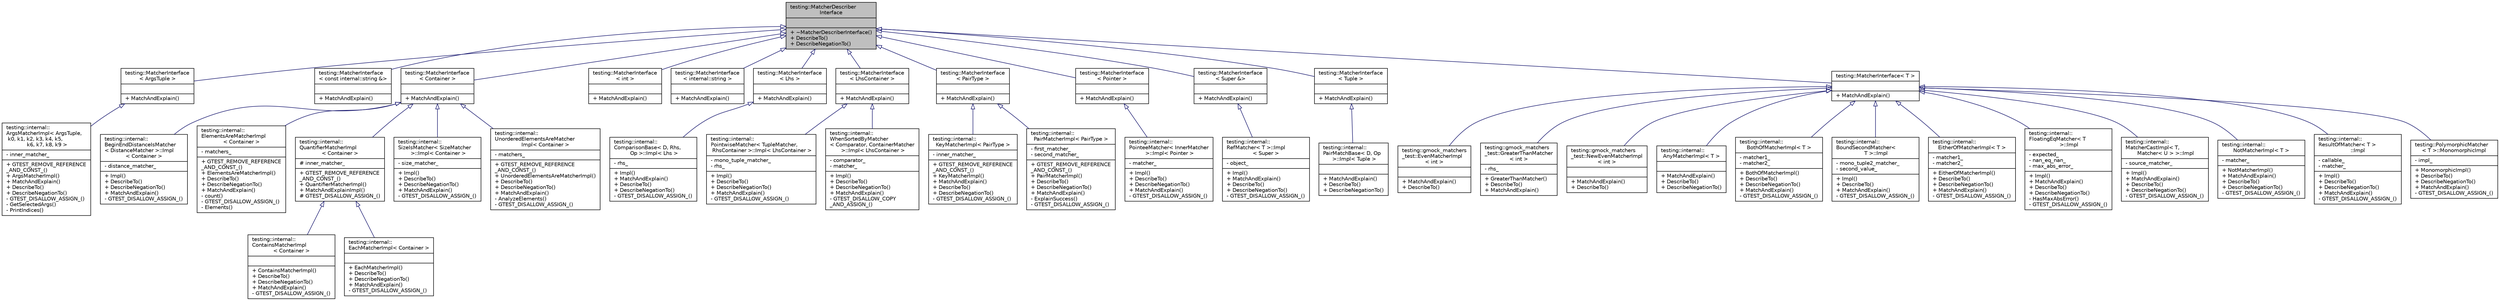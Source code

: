 digraph "testing::MatcherDescriberInterface"
{
  edge [fontname="Helvetica",fontsize="10",labelfontname="Helvetica",labelfontsize="10"];
  node [fontname="Helvetica",fontsize="10",shape=record];
  Node0 [label="{testing::MatcherDescriber\lInterface\n||+ ~MatcherDescriberInterface()\l+ DescribeTo()\l+ DescribeNegationTo()\l}",height=0.2,width=0.4,color="black", fillcolor="grey75", style="filled", fontcolor="black"];
  Node0 -> Node1 [dir="back",color="midnightblue",fontsize="10",style="solid",arrowtail="onormal",fontname="Helvetica"];
  Node1 [label="{testing::MatcherInterface\l\< ArgsTuple \>\n||+ MatchAndExplain()\l}",height=0.2,width=0.4,color="black", fillcolor="white", style="filled",URL="$d3/d16/classtesting_1_1_matcher_interface.html"];
  Node1 -> Node2 [dir="back",color="midnightblue",fontsize="10",style="solid",arrowtail="onormal",fontname="Helvetica"];
  Node2 [label="{testing::internal::\lArgsMatcherImpl\< ArgsTuple,\l k0, k1, k2, k3, k4, k5,\l k6, k7, k8, k9 \>\n|- inner_matcher_\l|+ GTEST_REMOVE_REFERENCE\l_AND_CONST_()\l+ ArgsMatcherImpl()\l+ MatchAndExplain()\l+ DescribeTo()\l+ DescribeNegationTo()\l- GTEST_DISALLOW_ASSIGN_()\l- GetSelectedArgs()\l- PrintIndices()\l}",height=0.2,width=0.4,color="black", fillcolor="white", style="filled",URL="$d2/d8f/classtesting_1_1internal_1_1_args_matcher_impl.html"];
  Node0 -> Node3 [dir="back",color="midnightblue",fontsize="10",style="solid",arrowtail="onormal",fontname="Helvetica"];
  Node3 [label="{testing::MatcherInterface\l\< const internal::string &\>\n||+ MatchAndExplain()\l}",height=0.2,width=0.4,color="black", fillcolor="white", style="filled",URL="$d3/d16/classtesting_1_1_matcher_interface.html"];
  Node0 -> Node4 [dir="back",color="midnightblue",fontsize="10",style="solid",arrowtail="onormal",fontname="Helvetica"];
  Node4 [label="{testing::MatcherInterface\l\< Container \>\n||+ MatchAndExplain()\l}",height=0.2,width=0.4,color="black", fillcolor="white", style="filled",URL="$d3/d16/classtesting_1_1_matcher_interface.html"];
  Node4 -> Node5 [dir="back",color="midnightblue",fontsize="10",style="solid",arrowtail="onormal",fontname="Helvetica"];
  Node5 [label="{testing::internal::\lBeginEndDistanceIsMatcher\l\< DistanceMatcher \>::Impl\l\< Container \>\n|- distance_matcher_\l|+ Impl()\l+ DescribeTo()\l+ DescribeNegationTo()\l+ MatchAndExplain()\l- GTEST_DISALLOW_ASSIGN_()\l}",height=0.2,width=0.4,color="black", fillcolor="white", style="filled",URL="$d5/d8a/classtesting_1_1internal_1_1_begin_end_distance_is_matcher_1_1_impl.html"];
  Node4 -> Node6 [dir="back",color="midnightblue",fontsize="10",style="solid",arrowtail="onormal",fontname="Helvetica"];
  Node6 [label="{testing::internal::\lElementsAreMatcherImpl\l\< Container \>\n|- matchers_\l|+ GTEST_REMOVE_REFERENCE\l_AND_CONST_()\l+ ElementsAreMatcherImpl()\l+ DescribeTo()\l+ DescribeNegationTo()\l+ MatchAndExplain()\l- count()\l- GTEST_DISALLOW_ASSIGN_()\l- Elements()\l}",height=0.2,width=0.4,color="black", fillcolor="white", style="filled",URL="$db/daf/classtesting_1_1internal_1_1_elements_are_matcher_impl.html"];
  Node4 -> Node7 [dir="back",color="midnightblue",fontsize="10",style="solid",arrowtail="onormal",fontname="Helvetica"];
  Node7 [label="{testing::internal::\lQuantifierMatcherImpl\l\< Container \>\n|# inner_matcher_\l|+ GTEST_REMOVE_REFERENCE\l_AND_CONST_()\l+ QuantifierMatcherImpl()\l+ MatchAndExplainImpl()\l# GTEST_DISALLOW_ASSIGN_()\l}",height=0.2,width=0.4,color="black", fillcolor="white", style="filled",URL="$d3/dd6/classtesting_1_1internal_1_1_quantifier_matcher_impl.html"];
  Node7 -> Node8 [dir="back",color="midnightblue",fontsize="10",style="solid",arrowtail="onormal",fontname="Helvetica"];
  Node8 [label="{testing::internal::\lContainsMatcherImpl\l\< Container \>\n||+ ContainsMatcherImpl()\l+ DescribeTo()\l+ DescribeNegationTo()\l+ MatchAndExplain()\l- GTEST_DISALLOW_ASSIGN_()\l}",height=0.2,width=0.4,color="black", fillcolor="white", style="filled",URL="$d0/dae/classtesting_1_1internal_1_1_contains_matcher_impl.html"];
  Node7 -> Node9 [dir="back",color="midnightblue",fontsize="10",style="solid",arrowtail="onormal",fontname="Helvetica"];
  Node9 [label="{testing::internal::\lEachMatcherImpl\< Container \>\n||+ EachMatcherImpl()\l+ DescribeTo()\l+ DescribeNegationTo()\l+ MatchAndExplain()\l- GTEST_DISALLOW_ASSIGN_()\l}",height=0.2,width=0.4,color="black", fillcolor="white", style="filled",URL="$dd/d84/classtesting_1_1internal_1_1_each_matcher_impl.html"];
  Node4 -> Node10 [dir="back",color="midnightblue",fontsize="10",style="solid",arrowtail="onormal",fontname="Helvetica"];
  Node10 [label="{testing::internal::\lSizeIsMatcher\< SizeMatcher\l \>::Impl\< Container \>\n|- size_matcher_\l|+ Impl()\l+ DescribeTo()\l+ DescribeNegationTo()\l+ MatchAndExplain()\l- GTEST_DISALLOW_ASSIGN_()\l}",height=0.2,width=0.4,color="black", fillcolor="white", style="filled",URL="$d8/d60/classtesting_1_1internal_1_1_size_is_matcher_1_1_impl.html"];
  Node4 -> Node11 [dir="back",color="midnightblue",fontsize="10",style="solid",arrowtail="onormal",fontname="Helvetica"];
  Node11 [label="{testing::internal::\lUnorderedElementsAreMatcher\lImpl\< Container \>\n|- matchers_\l|+ GTEST_REMOVE_REFERENCE\l_AND_CONST_()\l+ UnorderedElementsAreMatcherImpl()\l+ DescribeTo()\l+ DescribeNegationTo()\l+ MatchAndExplain()\l- AnalyzeElements()\l- GTEST_DISALLOW_ASSIGN_()\l}",height=0.2,width=0.4,color="black", fillcolor="white", style="filled",URL="$df/df0/classtesting_1_1internal_1_1_unordered_elements_are_matcher_impl.html"];
  Node0 -> Node12 [dir="back",color="midnightblue",fontsize="10",style="solid",arrowtail="onormal",fontname="Helvetica"];
  Node12 [label="{testing::MatcherInterface\l\< int \>\n||+ MatchAndExplain()\l}",height=0.2,width=0.4,color="black", fillcolor="white", style="filled",URL="$d3/d16/classtesting_1_1_matcher_interface.html"];
  Node0 -> Node13 [dir="back",color="midnightblue",fontsize="10",style="solid",arrowtail="onormal",fontname="Helvetica"];
  Node13 [label="{testing::MatcherInterface\l\< internal::string \>\n||+ MatchAndExplain()\l}",height=0.2,width=0.4,color="black", fillcolor="white", style="filled",URL="$d3/d16/classtesting_1_1_matcher_interface.html"];
  Node0 -> Node14 [dir="back",color="midnightblue",fontsize="10",style="solid",arrowtail="onormal",fontname="Helvetica"];
  Node14 [label="{testing::MatcherInterface\l\< Lhs \>\n||+ MatchAndExplain()\l}",height=0.2,width=0.4,color="black", fillcolor="white", style="filled",URL="$d3/d16/classtesting_1_1_matcher_interface.html"];
  Node14 -> Node15 [dir="back",color="midnightblue",fontsize="10",style="solid",arrowtail="onormal",fontname="Helvetica"];
  Node15 [label="{testing::internal::\lComparisonBase\< D, Rhs,\l Op \>::Impl\< Lhs \>\n|- rhs_\l|+ Impl()\l+ MatchAndExplain()\l+ DescribeTo()\l+ DescribeNegationTo()\l- GTEST_DISALLOW_ASSIGN_()\l}",height=0.2,width=0.4,color="black", fillcolor="white", style="filled",URL="$de/d06/classtesting_1_1internal_1_1_comparison_base_1_1_impl.html"];
  Node0 -> Node16 [dir="back",color="midnightblue",fontsize="10",style="solid",arrowtail="onormal",fontname="Helvetica"];
  Node16 [label="{testing::MatcherInterface\l\< LhsContainer \>\n||+ MatchAndExplain()\l}",height=0.2,width=0.4,color="black", fillcolor="white", style="filled",URL="$d3/d16/classtesting_1_1_matcher_interface.html"];
  Node16 -> Node17 [dir="back",color="midnightblue",fontsize="10",style="solid",arrowtail="onormal",fontname="Helvetica"];
  Node17 [label="{testing::internal::\lPointwiseMatcher\< TupleMatcher,\l RhsContainer \>::Impl\< LhsContainer \>\n|- mono_tuple_matcher_\l- rhs_\l|+ Impl()\l+ DescribeTo()\l+ DescribeNegationTo()\l+ MatchAndExplain()\l- GTEST_DISALLOW_ASSIGN_()\l}",height=0.2,width=0.4,color="black", fillcolor="white", style="filled",URL="$d6/d60/classtesting_1_1internal_1_1_pointwise_matcher_1_1_impl.html"];
  Node16 -> Node18 [dir="back",color="midnightblue",fontsize="10",style="solid",arrowtail="onormal",fontname="Helvetica"];
  Node18 [label="{testing::internal::\lWhenSortedByMatcher\l\< Comparator, ContainerMatcher\l \>::Impl\< LhsContainer \>\n|- comparator_\l- matcher_\l|+ Impl()\l+ DescribeTo()\l+ DescribeNegationTo()\l+ MatchAndExplain()\l- GTEST_DISALLOW_COPY\l_AND_ASSIGN_()\l}",height=0.2,width=0.4,color="black", fillcolor="white", style="filled",URL="$d9/d30/classtesting_1_1internal_1_1_when_sorted_by_matcher_1_1_impl.html"];
  Node0 -> Node19 [dir="back",color="midnightblue",fontsize="10",style="solid",arrowtail="onormal",fontname="Helvetica"];
  Node19 [label="{testing::MatcherInterface\l\< PairType \>\n||+ MatchAndExplain()\l}",height=0.2,width=0.4,color="black", fillcolor="white", style="filled",URL="$d3/d16/classtesting_1_1_matcher_interface.html"];
  Node19 -> Node20 [dir="back",color="midnightblue",fontsize="10",style="solid",arrowtail="onormal",fontname="Helvetica"];
  Node20 [label="{testing::internal::\lKeyMatcherImpl\< PairType \>\n|- inner_matcher_\l|+ GTEST_REMOVE_REFERENCE\l_AND_CONST_()\l+ KeyMatcherImpl()\l+ MatchAndExplain()\l+ DescribeTo()\l+ DescribeNegationTo()\l- GTEST_DISALLOW_ASSIGN_()\l}",height=0.2,width=0.4,color="black", fillcolor="white", style="filled",URL="$d6/d5a/classtesting_1_1internal_1_1_key_matcher_impl.html"];
  Node19 -> Node21 [dir="back",color="midnightblue",fontsize="10",style="solid",arrowtail="onormal",fontname="Helvetica"];
  Node21 [label="{testing::internal::\lPairMatcherImpl\< PairType \>\n|- first_matcher_\l- second_matcher_\l|+ GTEST_REMOVE_REFERENCE\l_AND_CONST_()\l+ PairMatcherImpl()\l+ DescribeTo()\l+ DescribeNegationTo()\l+ MatchAndExplain()\l- ExplainSuccess()\l- GTEST_DISALLOW_ASSIGN_()\l}",height=0.2,width=0.4,color="black", fillcolor="white", style="filled",URL="$d7/d09/classtesting_1_1internal_1_1_pair_matcher_impl.html"];
  Node0 -> Node22 [dir="back",color="midnightblue",fontsize="10",style="solid",arrowtail="onormal",fontname="Helvetica"];
  Node22 [label="{testing::MatcherInterface\l\< Pointer \>\n||+ MatchAndExplain()\l}",height=0.2,width=0.4,color="black", fillcolor="white", style="filled",URL="$d3/d16/classtesting_1_1_matcher_interface.html"];
  Node22 -> Node23 [dir="back",color="midnightblue",fontsize="10",style="solid",arrowtail="onormal",fontname="Helvetica"];
  Node23 [label="{testing::internal::\lPointeeMatcher\< InnerMatcher\l \>::Impl\< Pointer \>\n|- matcher_\l|+ Impl()\l+ DescribeTo()\l+ DescribeNegationTo()\l+ MatchAndExplain()\l- GTEST_DISALLOW_ASSIGN_()\l}",height=0.2,width=0.4,color="black", fillcolor="white", style="filled",URL="$dd/d4c/classtesting_1_1internal_1_1_pointee_matcher_1_1_impl.html"];
  Node0 -> Node24 [dir="back",color="midnightblue",fontsize="10",style="solid",arrowtail="onormal",fontname="Helvetica"];
  Node24 [label="{testing::MatcherInterface\l\< Super &\>\n||+ MatchAndExplain()\l}",height=0.2,width=0.4,color="black", fillcolor="white", style="filled",URL="$d3/d16/classtesting_1_1_matcher_interface.html"];
  Node24 -> Node25 [dir="back",color="midnightblue",fontsize="10",style="solid",arrowtail="onormal",fontname="Helvetica"];
  Node25 [label="{testing::internal::\lRefMatcher\< T \>::Impl\l\< Super \>\n|- object_\l|+ Impl()\l+ MatchAndExplain()\l+ DescribeTo()\l+ DescribeNegationTo()\l- GTEST_DISALLOW_ASSIGN_()\l}",height=0.2,width=0.4,color="black", fillcolor="white", style="filled",URL="$da/d78/classtesting_1_1internal_1_1_ref_matcher_3_01_t_01_6_01_4_1_1_impl.html"];
  Node0 -> Node26 [dir="back",color="midnightblue",fontsize="10",style="solid",arrowtail="onormal",fontname="Helvetica"];
  Node26 [label="{testing::MatcherInterface\l\< Tuple \>\n||+ MatchAndExplain()\l}",height=0.2,width=0.4,color="black", fillcolor="white", style="filled",URL="$d3/d16/classtesting_1_1_matcher_interface.html"];
  Node26 -> Node27 [dir="back",color="midnightblue",fontsize="10",style="solid",arrowtail="onormal",fontname="Helvetica"];
  Node27 [label="{testing::internal::\lPairMatchBase\< D, Op\l \>::Impl\< Tuple \>\n||+ MatchAndExplain()\l+ DescribeTo()\l+ DescribeNegationTo()\l}",height=0.2,width=0.4,color="black", fillcolor="white", style="filled",URL="$dc/d3a/classtesting_1_1internal_1_1_pair_match_base_1_1_impl.html"];
  Node0 -> Node28 [dir="back",color="midnightblue",fontsize="10",style="solid",arrowtail="onormal",fontname="Helvetica"];
  Node28 [label="{testing::MatcherInterface\< T \>\n||+ MatchAndExplain()\l}",height=0.2,width=0.4,color="black", fillcolor="white", style="filled",URL="$d3/d16/classtesting_1_1_matcher_interface.html"];
  Node28 -> Node29 [dir="back",color="midnightblue",fontsize="10",style="solid",arrowtail="onormal",fontname="Helvetica"];
  Node29 [label="{testing::gmock_matchers\l_test::EvenMatcherImpl\l\< int \>\n||+ MatchAndExplain()\l+ DescribeTo()\l}",height=0.2,width=0.4,color="black", fillcolor="white", style="filled",URL="$d3/dea/classtesting_1_1gmock__matchers__test_1_1_even_matcher_impl.html"];
  Node28 -> Node30 [dir="back",color="midnightblue",fontsize="10",style="solid",arrowtail="onormal",fontname="Helvetica"];
  Node30 [label="{testing::gmock_matchers\l_test::GreaterThanMatcher\l\< int \>\n|- rhs_\l|+ GreaterThanMatcher()\l+ DescribeTo()\l+ MatchAndExplain()\l}",height=0.2,width=0.4,color="black", fillcolor="white", style="filled",URL="$df/da1/classtesting_1_1gmock__matchers__test_1_1_greater_than_matcher.html"];
  Node28 -> Node31 [dir="back",color="midnightblue",fontsize="10",style="solid",arrowtail="onormal",fontname="Helvetica"];
  Node31 [label="{testing::gmock_matchers\l_test::NewEvenMatcherImpl\l\< int \>\n||+ MatchAndExplain()\l+ DescribeTo()\l}",height=0.2,width=0.4,color="black", fillcolor="white", style="filled",URL="$de/d59/classtesting_1_1gmock__matchers__test_1_1_new_even_matcher_impl.html"];
  Node28 -> Node32 [dir="back",color="midnightblue",fontsize="10",style="solid",arrowtail="onormal",fontname="Helvetica"];
  Node32 [label="{testing::internal::\lAnyMatcherImpl\< T \>\n||+ MatchAndExplain()\l+ DescribeTo()\l+ DescribeNegationTo()\l}",height=0.2,width=0.4,color="black", fillcolor="white", style="filled",URL="$d1/d19/classtesting_1_1internal_1_1_any_matcher_impl.html"];
  Node28 -> Node33 [dir="back",color="midnightblue",fontsize="10",style="solid",arrowtail="onormal",fontname="Helvetica"];
  Node33 [label="{testing::internal::\lBothOfMatcherImpl\< T \>\n|- matcher1_\l- matcher2_\l|+ BothOfMatcherImpl()\l+ DescribeTo()\l+ DescribeNegationTo()\l+ MatchAndExplain()\l- GTEST_DISALLOW_ASSIGN_()\l}",height=0.2,width=0.4,color="black", fillcolor="white", style="filled",URL="$d4/d52/classtesting_1_1internal_1_1_both_of_matcher_impl.html"];
  Node28 -> Node34 [dir="back",color="midnightblue",fontsize="10",style="solid",arrowtail="onormal",fontname="Helvetica"];
  Node34 [label="{testing::internal::\lBoundSecondMatcher\<\l T \>::Impl\n|- mono_tuple2_matcher_\l- second_value_\l|+ Impl()\l+ DescribeTo()\l+ MatchAndExplain()\l- GTEST_DISALLOW_ASSIGN_()\l}",height=0.2,width=0.4,color="black", fillcolor="white", style="filled",URL="$dc/d36/classtesting_1_1internal_1_1_bound_second_matcher_1_1_impl.html"];
  Node28 -> Node35 [dir="back",color="midnightblue",fontsize="10",style="solid",arrowtail="onormal",fontname="Helvetica"];
  Node35 [label="{testing::internal::\lEitherOfMatcherImpl\< T \>\n|- matcher1_\l- matcher2_\l|+ EitherOfMatcherImpl()\l+ DescribeTo()\l+ DescribeNegationTo()\l+ MatchAndExplain()\l- GTEST_DISALLOW_ASSIGN_()\l}",height=0.2,width=0.4,color="black", fillcolor="white", style="filled",URL="$dd/d37/classtesting_1_1internal_1_1_either_of_matcher_impl.html"];
  Node28 -> Node36 [dir="back",color="midnightblue",fontsize="10",style="solid",arrowtail="onormal",fontname="Helvetica"];
  Node36 [label="{testing::internal::\lFloatingEqMatcher\< T\l \>::Impl\n|- expected_\l- nan_eq_nan_\l- max_abs_error_\l|+ Impl()\l+ MatchAndExplain()\l+ DescribeTo()\l+ DescribeNegationTo()\l- HasMaxAbsError()\l- GTEST_DISALLOW_ASSIGN_()\l}",height=0.2,width=0.4,color="black", fillcolor="white", style="filled",URL="$dc/db4/classtesting_1_1internal_1_1_floating_eq_matcher_1_1_impl.html"];
  Node28 -> Node37 [dir="back",color="midnightblue",fontsize="10",style="solid",arrowtail="onormal",fontname="Helvetica"];
  Node37 [label="{testing::internal::\lMatcherCastImpl\< T,\l Matcher\< U \> \>::Impl\n|- source_matcher_\l|+ Impl()\l+ MatchAndExplain()\l+ DescribeTo()\l+ DescribeNegationTo()\l- GTEST_DISALLOW_ASSIGN_()\l}",height=0.2,width=0.4,color="black", fillcolor="white", style="filled",URL="$d4/d04/classtesting_1_1internal_1_1_matcher_cast_impl_3_01_t_00_01_matcher_3_01_u_01_4_01_4_1_1_impl.html"];
  Node28 -> Node38 [dir="back",color="midnightblue",fontsize="10",style="solid",arrowtail="onormal",fontname="Helvetica"];
  Node38 [label="{testing::internal::\lNotMatcherImpl\< T \>\n|- matcher_\l|+ NotMatcherImpl()\l+ MatchAndExplain()\l+ DescribeTo()\l+ DescribeNegationTo()\l- GTEST_DISALLOW_ASSIGN_()\l}",height=0.2,width=0.4,color="black", fillcolor="white", style="filled",URL="$d9/d26/classtesting_1_1internal_1_1_not_matcher_impl.html"];
  Node28 -> Node39 [dir="back",color="midnightblue",fontsize="10",style="solid",arrowtail="onormal",fontname="Helvetica"];
  Node39 [label="{testing::internal::\lResultOfMatcher\< T \>\l::Impl\n|- callable_\l- matcher_\l|+ Impl()\l+ DescribeTo()\l+ DescribeNegationTo()\l+ MatchAndExplain()\l- GTEST_DISALLOW_ASSIGN_()\l}",height=0.2,width=0.4,color="black", fillcolor="white", style="filled",URL="$d6/df7/classtesting_1_1internal_1_1_result_of_matcher_1_1_impl.html"];
  Node28 -> Node40 [dir="back",color="midnightblue",fontsize="10",style="solid",arrowtail="onormal",fontname="Helvetica"];
  Node40 [label="{testing::PolymorphicMatcher\l\< T \>::MonomorphicImpl\n|- impl_\l|+ MonomorphicImpl()\l+ DescribeTo()\l+ DescribeNegationTo()\l+ MatchAndExplain()\l- GTEST_DISALLOW_ASSIGN_()\l}",height=0.2,width=0.4,color="black", fillcolor="white", style="filled",URL="$da/d41/classtesting_1_1_polymorphic_matcher_1_1_monomorphic_impl.html"];
}

